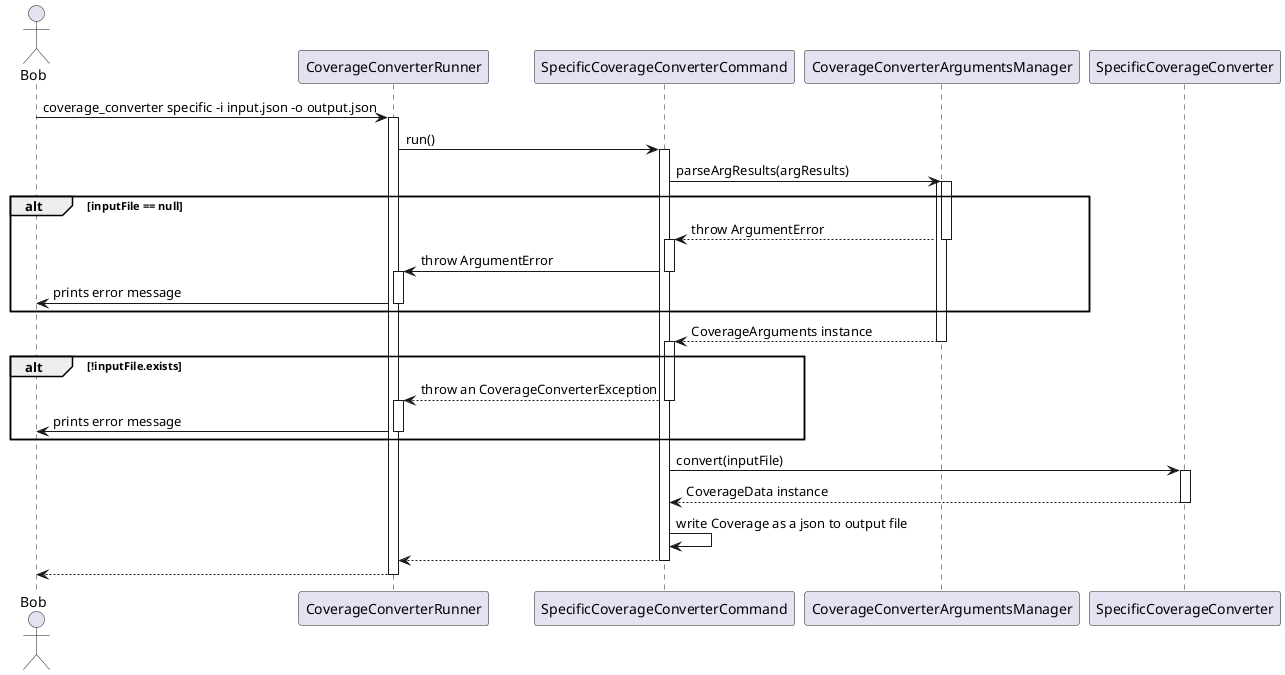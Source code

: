 @startuml coverage_sequence_diagram

actor Bob

participant CoverageConverterRunner
participant SpecificCoverageConverterCommand
participant CoverageConverterArgumentsManager
participant SpecificCoverageConverter

Bob -> CoverageConverterRunner : coverage_converter specific -i input.json -o output.json

activate CoverageConverterRunner
CoverageConverterRunner -> SpecificCoverageConverterCommand : run()
activate SpecificCoverageConverterCommand

SpecificCoverageConverterCommand -> CoverageConverterArgumentsManager : parseArgResults(argResults)
activate CoverageConverterArgumentsManager


alt inputFile == null
    activate CoverageConverterArgumentsManager

    return throw ArgumentError
    activate SpecificCoverageConverterCommand
    ' return throw ArgumentError
    SpecificCoverageConverterCommand -> CoverageConverterRunner: throw ArgumentError
    deactivate SpecificCoverageConverterCommand
    activate CoverageConverterRunner
    CoverageConverterRunner -> Bob: prints error message
    deactivate CoverageConverterRunner

end

return CoverageArguments instance


alt !inputFile.exists
    activate SpecificCoverageConverterCommand

    SpecificCoverageConverterCommand --> CoverageConverterRunner: throw an CoverageConverterException
    deactivate SpecificCoverageConverterCommand

    activate CoverageConverterRunner

    CoverageConverterRunner -> Bob : prints error message
    deactivate CoverageConverterRunner

end

SpecificCoverageConverterCommand -> SpecificCoverageConverter : convert(inputFile)
activate SpecificCoverageConverter
return CoverageData instance
SpecificCoverageConverterCommand -> SpecificCoverageConverterCommand : write Coverage as a json to output file
return
return

@enduml

